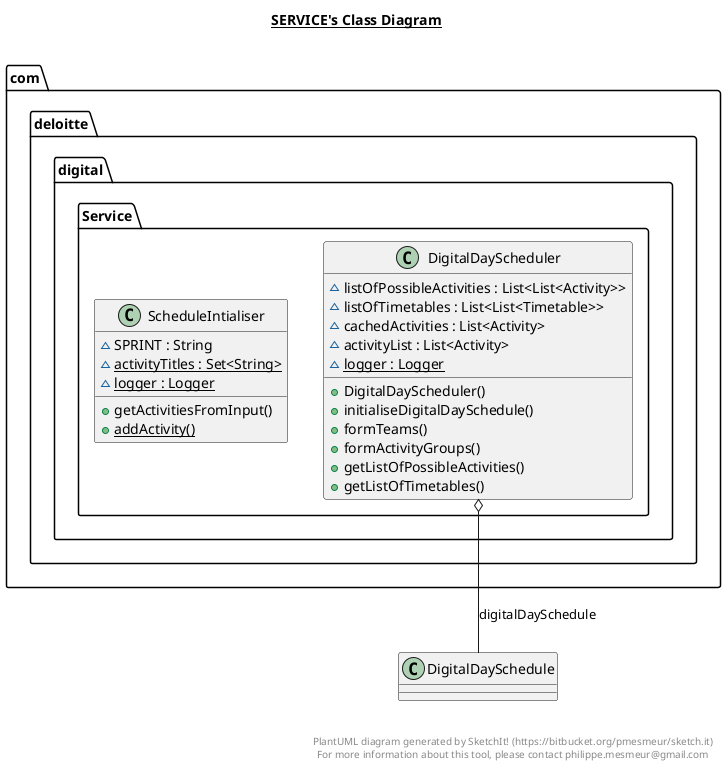 @startuml

title __SERVICE's Class Diagram__\n

  package com.deloitte.digital {
    package com.deloitte.digital.Service {
      class DigitalDayScheduler {
          ~ listOfPossibleActivities : List<List<Activity>>
          ~ listOfTimetables : List<List<Timetable>>
          ~ cachedActivities : List<Activity>
          ~ activityList : List<Activity>
          {static} ~ logger : Logger
          + DigitalDayScheduler()
          + initialiseDigitalDaySchedule()
          + formTeams()
          + formActivityGroups()
          + getListOfPossibleActivities()
          + getListOfTimetables()
      }
    }
  }
  

  package com.deloitte.digital {
    package com.deloitte.digital.Service {
      class ScheduleIntialiser {
          ~ SPRINT : String
          {static} ~ activityTitles : Set<String>
          {static} ~ logger : Logger
          + getActivitiesFromInput()
          {static} + addActivity()
      }
    }
  }
  

  DigitalDayScheduler o-- DigitalDaySchedule : digitalDaySchedule


right footer


PlantUML diagram generated by SketchIt! (https://bitbucket.org/pmesmeur/sketch.it)
For more information about this tool, please contact philippe.mesmeur@gmail.com
endfooter

@enduml
